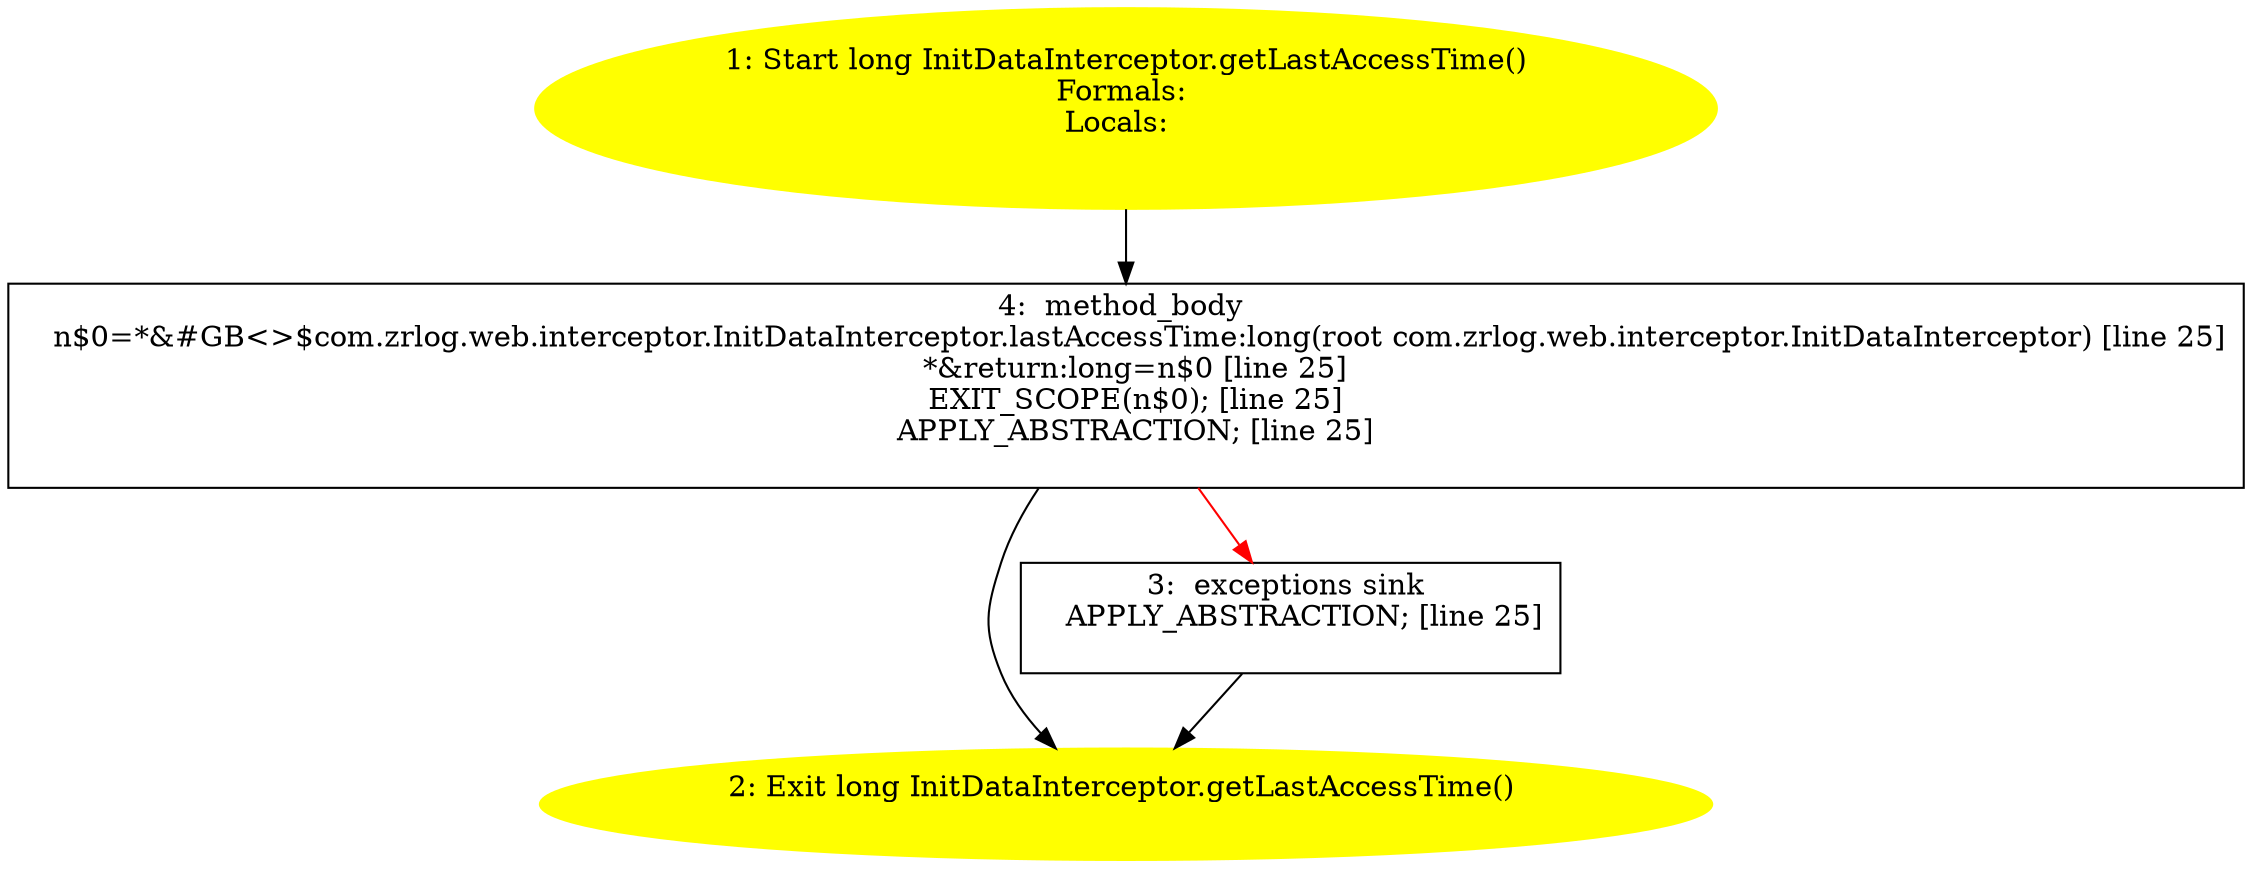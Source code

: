 /* @generated */
digraph cfg {
"com.zrlog.web.interceptor.InitDataInterceptor.getLastAccessTime():long.d4f9e81c7d3e3acde1b48c81d67f6ef4_1" [label="1: Start long InitDataInterceptor.getLastAccessTime()\nFormals: \nLocals:  \n  " color=yellow style=filled]
	

	 "com.zrlog.web.interceptor.InitDataInterceptor.getLastAccessTime():long.d4f9e81c7d3e3acde1b48c81d67f6ef4_1" -> "com.zrlog.web.interceptor.InitDataInterceptor.getLastAccessTime():long.d4f9e81c7d3e3acde1b48c81d67f6ef4_4" ;
"com.zrlog.web.interceptor.InitDataInterceptor.getLastAccessTime():long.d4f9e81c7d3e3acde1b48c81d67f6ef4_2" [label="2: Exit long InitDataInterceptor.getLastAccessTime() \n  " color=yellow style=filled]
	

"com.zrlog.web.interceptor.InitDataInterceptor.getLastAccessTime():long.d4f9e81c7d3e3acde1b48c81d67f6ef4_3" [label="3:  exceptions sink \n   APPLY_ABSTRACTION; [line 25]\n " shape="box"]
	

	 "com.zrlog.web.interceptor.InitDataInterceptor.getLastAccessTime():long.d4f9e81c7d3e3acde1b48c81d67f6ef4_3" -> "com.zrlog.web.interceptor.InitDataInterceptor.getLastAccessTime():long.d4f9e81c7d3e3acde1b48c81d67f6ef4_2" ;
"com.zrlog.web.interceptor.InitDataInterceptor.getLastAccessTime():long.d4f9e81c7d3e3acde1b48c81d67f6ef4_4" [label="4:  method_body \n   n$0=*&#GB<>$com.zrlog.web.interceptor.InitDataInterceptor.lastAccessTime:long(root com.zrlog.web.interceptor.InitDataInterceptor) [line 25]\n  *&return:long=n$0 [line 25]\n  EXIT_SCOPE(n$0); [line 25]\n  APPLY_ABSTRACTION; [line 25]\n " shape="box"]
	

	 "com.zrlog.web.interceptor.InitDataInterceptor.getLastAccessTime():long.d4f9e81c7d3e3acde1b48c81d67f6ef4_4" -> "com.zrlog.web.interceptor.InitDataInterceptor.getLastAccessTime():long.d4f9e81c7d3e3acde1b48c81d67f6ef4_2" ;
	 "com.zrlog.web.interceptor.InitDataInterceptor.getLastAccessTime():long.d4f9e81c7d3e3acde1b48c81d67f6ef4_4" -> "com.zrlog.web.interceptor.InitDataInterceptor.getLastAccessTime():long.d4f9e81c7d3e3acde1b48c81d67f6ef4_3" [color="red" ];
}
